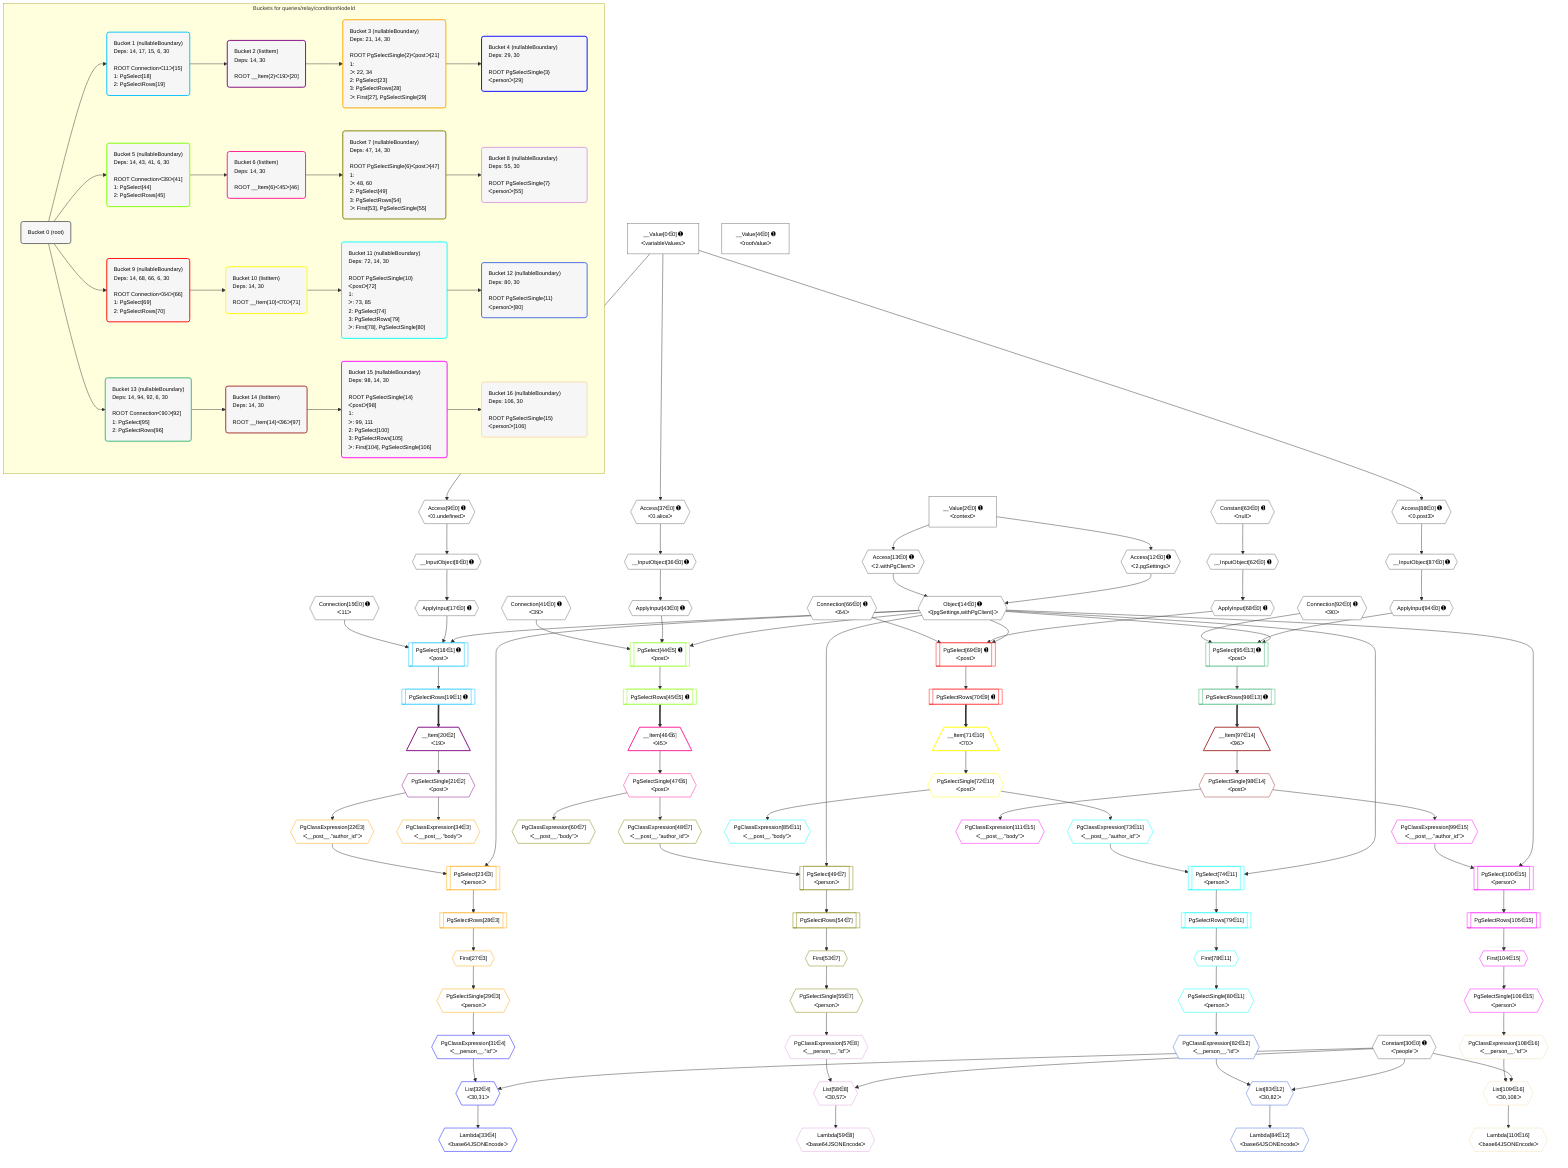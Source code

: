 %%{init: {'themeVariables': { 'fontSize': '12px'}}}%%
graph TD
    classDef path fill:#eee,stroke:#000,color:#000
    classDef plan fill:#fff,stroke-width:1px,color:#000
    classDef itemplan fill:#fff,stroke-width:2px,color:#000
    classDef unbatchedplan fill:#dff,stroke-width:1px,color:#000
    classDef sideeffectplan fill:#fcc,stroke-width:2px,color:#000
    classDef bucket fill:#f6f6f6,color:#000,stroke-width:2px,text-align:left


    %% plan dependencies
    Connection15{{"Connection[15∈0] ➊<br />ᐸ11ᐳ"}}:::plan
    Connection41{{"Connection[41∈0] ➊<br />ᐸ39ᐳ"}}:::plan
    Connection66{{"Connection[66∈0] ➊<br />ᐸ64ᐳ"}}:::plan
    Connection92{{"Connection[92∈0] ➊<br />ᐸ90ᐳ"}}:::plan
    __InputObject8{{"__InputObject[8∈0] ➊"}}:::plan
    Access9{{"Access[9∈0] ➊<br />ᐸ0.undefinedᐳ"}}:::plan
    Access9 --> __InputObject8
    Object14{{"Object[14∈0] ➊<br />ᐸ{pgSettings,withPgClient}ᐳ"}}:::plan
    Access12{{"Access[12∈0] ➊<br />ᐸ2.pgSettingsᐳ"}}:::plan
    Access13{{"Access[13∈0] ➊<br />ᐸ2.withPgClientᐳ"}}:::plan
    Access12 & Access13 --> Object14
    __InputObject36{{"__InputObject[36∈0] ➊"}}:::plan
    Access37{{"Access[37∈0] ➊<br />ᐸ0.aliceᐳ"}}:::plan
    Access37 --> __InputObject36
    __InputObject62{{"__InputObject[62∈0] ➊"}}:::plan
    Constant63{{"Constant[63∈0] ➊<br />ᐸnullᐳ"}}:::plan
    Constant63 --> __InputObject62
    __InputObject87{{"__InputObject[87∈0] ➊"}}:::plan
    Access88{{"Access[88∈0] ➊<br />ᐸ0.post3ᐳ"}}:::plan
    Access88 --> __InputObject87
    __Value0["__Value[0∈0] ➊<br />ᐸvariableValuesᐳ"]:::plan
    __Value0 --> Access9
    __Value2["__Value[2∈0] ➊<br />ᐸcontextᐳ"]:::plan
    __Value2 --> Access12
    __Value2 --> Access13
    ApplyInput17{{"ApplyInput[17∈0] ➊"}}:::plan
    __InputObject8 --> ApplyInput17
    __Value0 --> Access37
    ApplyInput43{{"ApplyInput[43∈0] ➊"}}:::plan
    __InputObject36 --> ApplyInput43
    ApplyInput68{{"ApplyInput[68∈0] ➊"}}:::plan
    __InputObject62 --> ApplyInput68
    __Value0 --> Access88
    ApplyInput94{{"ApplyInput[94∈0] ➊"}}:::plan
    __InputObject87 --> ApplyInput94
    __Value4["__Value[4∈0] ➊<br />ᐸrootValueᐳ"]:::plan
    Constant30{{"Constant[30∈0] ➊<br />ᐸ'people'ᐳ"}}:::plan
    PgSelect18[["PgSelect[18∈1] ➊<br />ᐸpostᐳ"]]:::plan
    Object14 & ApplyInput17 & Connection15 --> PgSelect18
    PgSelectRows19[["PgSelectRows[19∈1] ➊"]]:::plan
    PgSelect18 --> PgSelectRows19
    __Item20[/"__Item[20∈2]<br />ᐸ19ᐳ"\]:::itemplan
    PgSelectRows19 ==> __Item20
    PgSelectSingle21{{"PgSelectSingle[21∈2]<br />ᐸpostᐳ"}}:::plan
    __Item20 --> PgSelectSingle21
    PgSelect23[["PgSelect[23∈3]<br />ᐸpersonᐳ"]]:::plan
    PgClassExpression22{{"PgClassExpression[22∈3]<br />ᐸ__post__.”author_id”ᐳ"}}:::plan
    Object14 & PgClassExpression22 --> PgSelect23
    PgSelectSingle21 --> PgClassExpression22
    First27{{"First[27∈3]"}}:::plan
    PgSelectRows28[["PgSelectRows[28∈3]"]]:::plan
    PgSelectRows28 --> First27
    PgSelect23 --> PgSelectRows28
    PgSelectSingle29{{"PgSelectSingle[29∈3]<br />ᐸpersonᐳ"}}:::plan
    First27 --> PgSelectSingle29
    PgClassExpression34{{"PgClassExpression[34∈3]<br />ᐸ__post__.”body”ᐳ"}}:::plan
    PgSelectSingle21 --> PgClassExpression34
    List32{{"List[32∈4]<br />ᐸ30,31ᐳ"}}:::plan
    PgClassExpression31{{"PgClassExpression[31∈4]<br />ᐸ__person__.”id”ᐳ"}}:::plan
    Constant30 & PgClassExpression31 --> List32
    PgSelectSingle29 --> PgClassExpression31
    Lambda33{{"Lambda[33∈4]<br />ᐸbase64JSONEncodeᐳ"}}:::plan
    List32 --> Lambda33
    PgSelect44[["PgSelect[44∈5] ➊<br />ᐸpostᐳ"]]:::plan
    Object14 & ApplyInput43 & Connection41 --> PgSelect44
    PgSelectRows45[["PgSelectRows[45∈5] ➊"]]:::plan
    PgSelect44 --> PgSelectRows45
    __Item46[/"__Item[46∈6]<br />ᐸ45ᐳ"\]:::itemplan
    PgSelectRows45 ==> __Item46
    PgSelectSingle47{{"PgSelectSingle[47∈6]<br />ᐸpostᐳ"}}:::plan
    __Item46 --> PgSelectSingle47
    PgSelect49[["PgSelect[49∈7]<br />ᐸpersonᐳ"]]:::plan
    PgClassExpression48{{"PgClassExpression[48∈7]<br />ᐸ__post__.”author_id”ᐳ"}}:::plan
    Object14 & PgClassExpression48 --> PgSelect49
    PgSelectSingle47 --> PgClassExpression48
    First53{{"First[53∈7]"}}:::plan
    PgSelectRows54[["PgSelectRows[54∈7]"]]:::plan
    PgSelectRows54 --> First53
    PgSelect49 --> PgSelectRows54
    PgSelectSingle55{{"PgSelectSingle[55∈7]<br />ᐸpersonᐳ"}}:::plan
    First53 --> PgSelectSingle55
    PgClassExpression60{{"PgClassExpression[60∈7]<br />ᐸ__post__.”body”ᐳ"}}:::plan
    PgSelectSingle47 --> PgClassExpression60
    List58{{"List[58∈8]<br />ᐸ30,57ᐳ"}}:::plan
    PgClassExpression57{{"PgClassExpression[57∈8]<br />ᐸ__person__.”id”ᐳ"}}:::plan
    Constant30 & PgClassExpression57 --> List58
    PgSelectSingle55 --> PgClassExpression57
    Lambda59{{"Lambda[59∈8]<br />ᐸbase64JSONEncodeᐳ"}}:::plan
    List58 --> Lambda59
    PgSelect69[["PgSelect[69∈9] ➊<br />ᐸpostᐳ"]]:::plan
    Object14 & ApplyInput68 & Connection66 --> PgSelect69
    PgSelectRows70[["PgSelectRows[70∈9] ➊"]]:::plan
    PgSelect69 --> PgSelectRows70
    __Item71[/"__Item[71∈10]<br />ᐸ70ᐳ"\]:::itemplan
    PgSelectRows70 ==> __Item71
    PgSelectSingle72{{"PgSelectSingle[72∈10]<br />ᐸpostᐳ"}}:::plan
    __Item71 --> PgSelectSingle72
    PgSelect74[["PgSelect[74∈11]<br />ᐸpersonᐳ"]]:::plan
    PgClassExpression73{{"PgClassExpression[73∈11]<br />ᐸ__post__.”author_id”ᐳ"}}:::plan
    Object14 & PgClassExpression73 --> PgSelect74
    PgSelectSingle72 --> PgClassExpression73
    First78{{"First[78∈11]"}}:::plan
    PgSelectRows79[["PgSelectRows[79∈11]"]]:::plan
    PgSelectRows79 --> First78
    PgSelect74 --> PgSelectRows79
    PgSelectSingle80{{"PgSelectSingle[80∈11]<br />ᐸpersonᐳ"}}:::plan
    First78 --> PgSelectSingle80
    PgClassExpression85{{"PgClassExpression[85∈11]<br />ᐸ__post__.”body”ᐳ"}}:::plan
    PgSelectSingle72 --> PgClassExpression85
    List83{{"List[83∈12]<br />ᐸ30,82ᐳ"}}:::plan
    PgClassExpression82{{"PgClassExpression[82∈12]<br />ᐸ__person__.”id”ᐳ"}}:::plan
    Constant30 & PgClassExpression82 --> List83
    PgSelectSingle80 --> PgClassExpression82
    Lambda84{{"Lambda[84∈12]<br />ᐸbase64JSONEncodeᐳ"}}:::plan
    List83 --> Lambda84
    PgSelect95[["PgSelect[95∈13] ➊<br />ᐸpostᐳ"]]:::plan
    Object14 & ApplyInput94 & Connection92 --> PgSelect95
    PgSelectRows96[["PgSelectRows[96∈13] ➊"]]:::plan
    PgSelect95 --> PgSelectRows96
    __Item97[/"__Item[97∈14]<br />ᐸ96ᐳ"\]:::itemplan
    PgSelectRows96 ==> __Item97
    PgSelectSingle98{{"PgSelectSingle[98∈14]<br />ᐸpostᐳ"}}:::plan
    __Item97 --> PgSelectSingle98
    PgSelect100[["PgSelect[100∈15]<br />ᐸpersonᐳ"]]:::plan
    PgClassExpression99{{"PgClassExpression[99∈15]<br />ᐸ__post__.”author_id”ᐳ"}}:::plan
    Object14 & PgClassExpression99 --> PgSelect100
    PgSelectSingle98 --> PgClassExpression99
    First104{{"First[104∈15]"}}:::plan
    PgSelectRows105[["PgSelectRows[105∈15]"]]:::plan
    PgSelectRows105 --> First104
    PgSelect100 --> PgSelectRows105
    PgSelectSingle106{{"PgSelectSingle[106∈15]<br />ᐸpersonᐳ"}}:::plan
    First104 --> PgSelectSingle106
    PgClassExpression111{{"PgClassExpression[111∈15]<br />ᐸ__post__.”body”ᐳ"}}:::plan
    PgSelectSingle98 --> PgClassExpression111
    List109{{"List[109∈16]<br />ᐸ30,108ᐳ"}}:::plan
    PgClassExpression108{{"PgClassExpression[108∈16]<br />ᐸ__person__.”id”ᐳ"}}:::plan
    Constant30 & PgClassExpression108 --> List109
    PgSelectSingle106 --> PgClassExpression108
    Lambda110{{"Lambda[110∈16]<br />ᐸbase64JSONEncodeᐳ"}}:::plan
    List109 --> Lambda110

    %% define steps

    subgraph "Buckets for queries/relay/conditionNodeId"
    Bucket0("Bucket 0 (root)"):::bucket
    classDef bucket0 stroke:#696969
    class Bucket0,__Value0,__Value2,__Value4,__InputObject8,Access9,Access12,Access13,Object14,Connection15,ApplyInput17,Constant30,__InputObject36,Access37,Connection41,ApplyInput43,__InputObject62,Constant63,Connection66,ApplyInput68,__InputObject87,Access88,Connection92,ApplyInput94 bucket0
    Bucket1("Bucket 1 (nullableBoundary)<br />Deps: 14, 17, 15, 6, 30<br /><br />ROOT Connectionᐸ11ᐳ[15]<br />1: PgSelect[18]<br />2: PgSelectRows[19]"):::bucket
    classDef bucket1 stroke:#00bfff
    class Bucket1,PgSelect18,PgSelectRows19 bucket1
    Bucket2("Bucket 2 (listItem)<br />Deps: 14, 30<br /><br />ROOT __Item{2}ᐸ19ᐳ[20]"):::bucket
    classDef bucket2 stroke:#7f007f
    class Bucket2,__Item20,PgSelectSingle21 bucket2
    Bucket3("Bucket 3 (nullableBoundary)<br />Deps: 21, 14, 30<br /><br />ROOT PgSelectSingle{2}ᐸpostᐳ[21]<br />1: <br />ᐳ: 22, 34<br />2: PgSelect[23]<br />3: PgSelectRows[28]<br />ᐳ: First[27], PgSelectSingle[29]"):::bucket
    classDef bucket3 stroke:#ffa500
    class Bucket3,PgClassExpression22,PgSelect23,First27,PgSelectRows28,PgSelectSingle29,PgClassExpression34 bucket3
    Bucket4("Bucket 4 (nullableBoundary)<br />Deps: 29, 30<br /><br />ROOT PgSelectSingle{3}ᐸpersonᐳ[29]"):::bucket
    classDef bucket4 stroke:#0000ff
    class Bucket4,PgClassExpression31,List32,Lambda33 bucket4
    Bucket5("Bucket 5 (nullableBoundary)<br />Deps: 14, 43, 41, 6, 30<br /><br />ROOT Connectionᐸ39ᐳ[41]<br />1: PgSelect[44]<br />2: PgSelectRows[45]"):::bucket
    classDef bucket5 stroke:#7fff00
    class Bucket5,PgSelect44,PgSelectRows45 bucket5
    Bucket6("Bucket 6 (listItem)<br />Deps: 14, 30<br /><br />ROOT __Item{6}ᐸ45ᐳ[46]"):::bucket
    classDef bucket6 stroke:#ff1493
    class Bucket6,__Item46,PgSelectSingle47 bucket6
    Bucket7("Bucket 7 (nullableBoundary)<br />Deps: 47, 14, 30<br /><br />ROOT PgSelectSingle{6}ᐸpostᐳ[47]<br />1: <br />ᐳ: 48, 60<br />2: PgSelect[49]<br />3: PgSelectRows[54]<br />ᐳ: First[53], PgSelectSingle[55]"):::bucket
    classDef bucket7 stroke:#808000
    class Bucket7,PgClassExpression48,PgSelect49,First53,PgSelectRows54,PgSelectSingle55,PgClassExpression60 bucket7
    Bucket8("Bucket 8 (nullableBoundary)<br />Deps: 55, 30<br /><br />ROOT PgSelectSingle{7}ᐸpersonᐳ[55]"):::bucket
    classDef bucket8 stroke:#dda0dd
    class Bucket8,PgClassExpression57,List58,Lambda59 bucket8
    Bucket9("Bucket 9 (nullableBoundary)<br />Deps: 14, 68, 66, 6, 30<br /><br />ROOT Connectionᐸ64ᐳ[66]<br />1: PgSelect[69]<br />2: PgSelectRows[70]"):::bucket
    classDef bucket9 stroke:#ff0000
    class Bucket9,PgSelect69,PgSelectRows70 bucket9
    Bucket10("Bucket 10 (listItem)<br />Deps: 14, 30<br /><br />ROOT __Item{10}ᐸ70ᐳ[71]"):::bucket
    classDef bucket10 stroke:#ffff00
    class Bucket10,__Item71,PgSelectSingle72 bucket10
    Bucket11("Bucket 11 (nullableBoundary)<br />Deps: 72, 14, 30<br /><br />ROOT PgSelectSingle{10}ᐸpostᐳ[72]<br />1: <br />ᐳ: 73, 85<br />2: PgSelect[74]<br />3: PgSelectRows[79]<br />ᐳ: First[78], PgSelectSingle[80]"):::bucket
    classDef bucket11 stroke:#00ffff
    class Bucket11,PgClassExpression73,PgSelect74,First78,PgSelectRows79,PgSelectSingle80,PgClassExpression85 bucket11
    Bucket12("Bucket 12 (nullableBoundary)<br />Deps: 80, 30<br /><br />ROOT PgSelectSingle{11}ᐸpersonᐳ[80]"):::bucket
    classDef bucket12 stroke:#4169e1
    class Bucket12,PgClassExpression82,List83,Lambda84 bucket12
    Bucket13("Bucket 13 (nullableBoundary)<br />Deps: 14, 94, 92, 6, 30<br /><br />ROOT Connectionᐸ90ᐳ[92]<br />1: PgSelect[95]<br />2: PgSelectRows[96]"):::bucket
    classDef bucket13 stroke:#3cb371
    class Bucket13,PgSelect95,PgSelectRows96 bucket13
    Bucket14("Bucket 14 (listItem)<br />Deps: 14, 30<br /><br />ROOT __Item{14}ᐸ96ᐳ[97]"):::bucket
    classDef bucket14 stroke:#a52a2a
    class Bucket14,__Item97,PgSelectSingle98 bucket14
    Bucket15("Bucket 15 (nullableBoundary)<br />Deps: 98, 14, 30<br /><br />ROOT PgSelectSingle{14}ᐸpostᐳ[98]<br />1: <br />ᐳ: 99, 111<br />2: PgSelect[100]<br />3: PgSelectRows[105]<br />ᐳ: First[104], PgSelectSingle[106]"):::bucket
    classDef bucket15 stroke:#ff00ff
    class Bucket15,PgClassExpression99,PgSelect100,First104,PgSelectRows105,PgSelectSingle106,PgClassExpression111 bucket15
    Bucket16("Bucket 16 (nullableBoundary)<br />Deps: 106, 30<br /><br />ROOT PgSelectSingle{15}ᐸpersonᐳ[106]"):::bucket
    classDef bucket16 stroke:#f5deb3
    class Bucket16,PgClassExpression108,List109,Lambda110 bucket16
    Bucket0 --> Bucket1 & Bucket5 & Bucket9 & Bucket13
    Bucket1 --> Bucket2
    Bucket2 --> Bucket3
    Bucket3 --> Bucket4
    Bucket5 --> Bucket6
    Bucket6 --> Bucket7
    Bucket7 --> Bucket8
    Bucket9 --> Bucket10
    Bucket10 --> Bucket11
    Bucket11 --> Bucket12
    Bucket13 --> Bucket14
    Bucket14 --> Bucket15
    Bucket15 --> Bucket16
    end